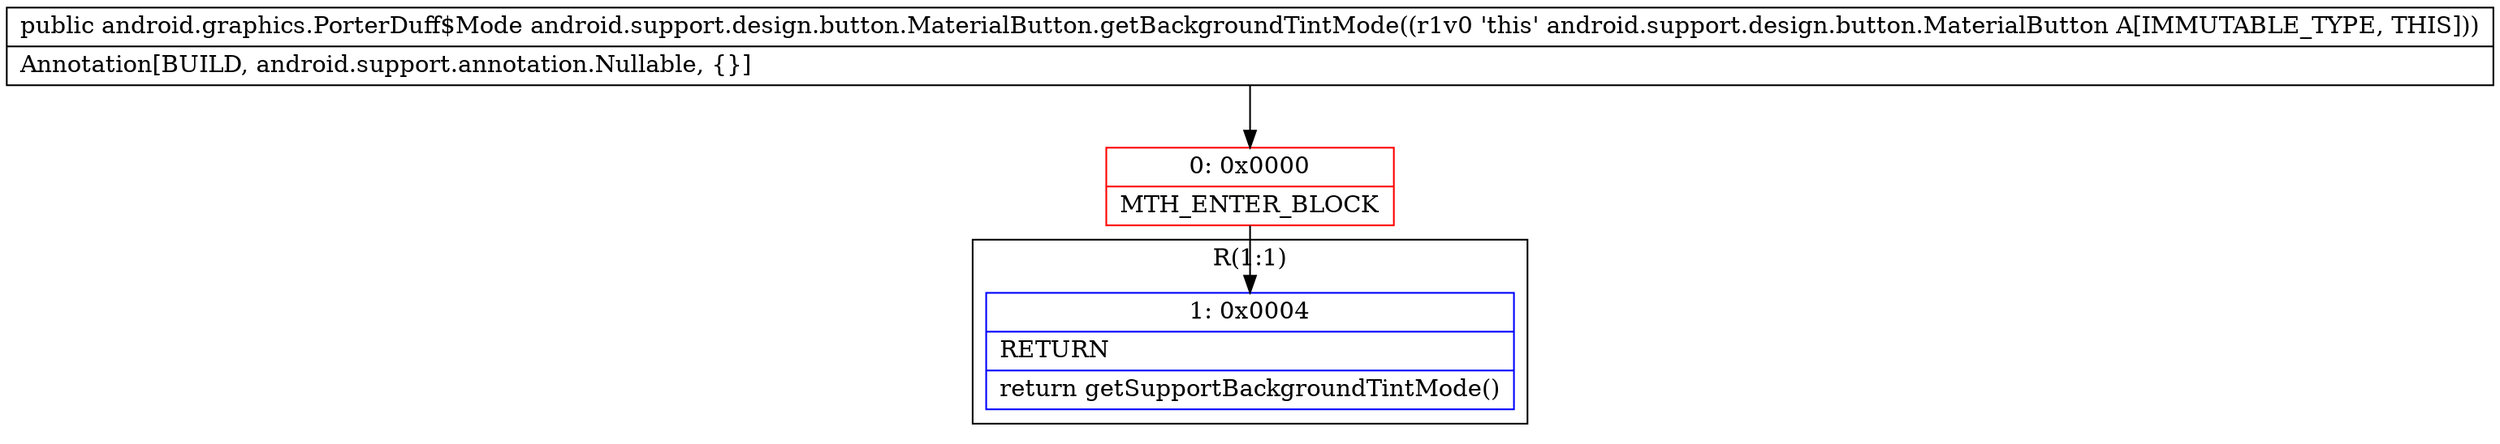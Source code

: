 digraph "CFG forandroid.support.design.button.MaterialButton.getBackgroundTintMode()Landroid\/graphics\/PorterDuff$Mode;" {
subgraph cluster_Region_711778028 {
label = "R(1:1)";
node [shape=record,color=blue];
Node_1 [shape=record,label="{1\:\ 0x0004|RETURN\l|return getSupportBackgroundTintMode()\l}"];
}
Node_0 [shape=record,color=red,label="{0\:\ 0x0000|MTH_ENTER_BLOCK\l}"];
MethodNode[shape=record,label="{public android.graphics.PorterDuff$Mode android.support.design.button.MaterialButton.getBackgroundTintMode((r1v0 'this' android.support.design.button.MaterialButton A[IMMUTABLE_TYPE, THIS]))  | Annotation[BUILD, android.support.annotation.Nullable, \{\}]\l}"];
MethodNode -> Node_0;
Node_0 -> Node_1;
}

